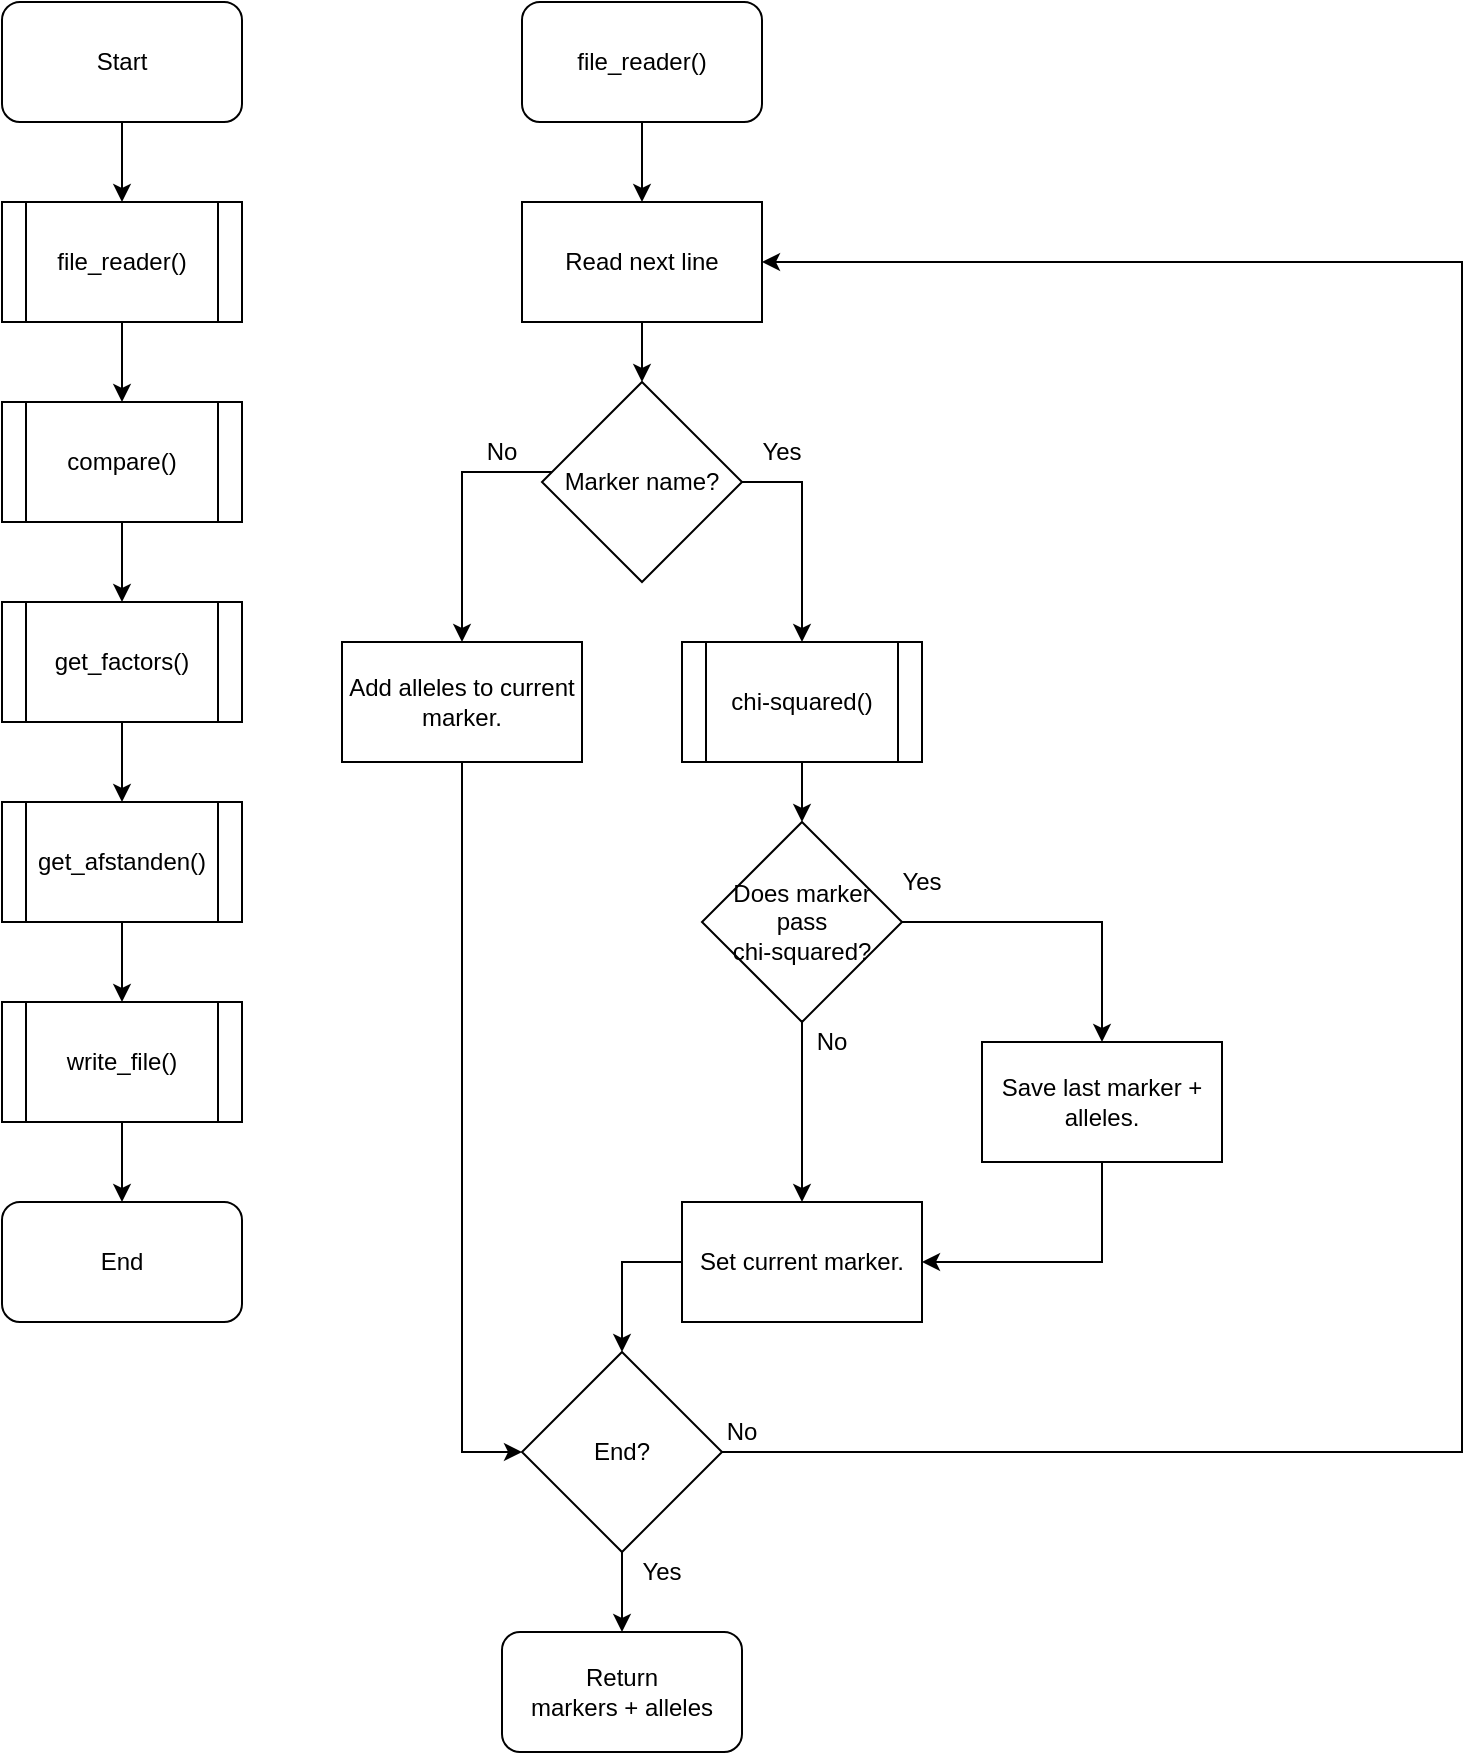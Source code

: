 <mxfile version="13.7.7" type="github">
  <diagram id="WIVu0mPp5h0rXaQMBpwR" name="Page-1">
    <mxGraphModel dx="1350" dy="775" grid="1" gridSize="10" guides="1" tooltips="1" connect="1" arrows="1" fold="1" page="1" pageScale="1" pageWidth="850" pageHeight="1100" math="0" shadow="0">
      <root>
        <mxCell id="0" />
        <mxCell id="1" parent="0" />
        <mxCell id="wkiomEM7Kk_rvFzbw4gm-9" style="edgeStyle=orthogonalEdgeStyle;rounded=0;orthogonalLoop=1;jettySize=auto;html=1;" edge="1" parent="1" source="wkiomEM7Kk_rvFzbw4gm-1" target="wkiomEM7Kk_rvFzbw4gm-2">
          <mxGeometry relative="1" as="geometry" />
        </mxCell>
        <mxCell id="wkiomEM7Kk_rvFzbw4gm-1" value="&lt;div&gt;Start&lt;/div&gt;" style="rounded=1;whiteSpace=wrap;html=1;" vertex="1" parent="1">
          <mxGeometry x="30" y="20" width="120" height="60" as="geometry" />
        </mxCell>
        <mxCell id="wkiomEM7Kk_rvFzbw4gm-10" style="edgeStyle=orthogonalEdgeStyle;rounded=0;orthogonalLoop=1;jettySize=auto;html=1;" edge="1" parent="1" source="wkiomEM7Kk_rvFzbw4gm-2" target="wkiomEM7Kk_rvFzbw4gm-3">
          <mxGeometry relative="1" as="geometry" />
        </mxCell>
        <mxCell id="wkiomEM7Kk_rvFzbw4gm-2" value="file_reader()" style="shape=process;whiteSpace=wrap;html=1;backgroundOutline=1;" vertex="1" parent="1">
          <mxGeometry x="30" y="120" width="120" height="60" as="geometry" />
        </mxCell>
        <mxCell id="wkiomEM7Kk_rvFzbw4gm-11" style="edgeStyle=orthogonalEdgeStyle;rounded=0;orthogonalLoop=1;jettySize=auto;html=1;" edge="1" parent="1" source="wkiomEM7Kk_rvFzbw4gm-3" target="wkiomEM7Kk_rvFzbw4gm-4">
          <mxGeometry relative="1" as="geometry" />
        </mxCell>
        <mxCell id="wkiomEM7Kk_rvFzbw4gm-3" value="compare()" style="shape=process;whiteSpace=wrap;html=1;backgroundOutline=1;" vertex="1" parent="1">
          <mxGeometry x="30" y="220" width="120" height="60" as="geometry" />
        </mxCell>
        <mxCell id="wkiomEM7Kk_rvFzbw4gm-12" style="edgeStyle=orthogonalEdgeStyle;rounded=0;orthogonalLoop=1;jettySize=auto;html=1;" edge="1" parent="1" source="wkiomEM7Kk_rvFzbw4gm-4" target="wkiomEM7Kk_rvFzbw4gm-5">
          <mxGeometry relative="1" as="geometry" />
        </mxCell>
        <mxCell id="wkiomEM7Kk_rvFzbw4gm-4" value="get_factors()" style="shape=process;whiteSpace=wrap;html=1;backgroundOutline=1;" vertex="1" parent="1">
          <mxGeometry x="30" y="320" width="120" height="60" as="geometry" />
        </mxCell>
        <mxCell id="wkiomEM7Kk_rvFzbw4gm-13" style="edgeStyle=orthogonalEdgeStyle;rounded=0;orthogonalLoop=1;jettySize=auto;html=1;" edge="1" parent="1" source="wkiomEM7Kk_rvFzbw4gm-5" target="wkiomEM7Kk_rvFzbw4gm-6">
          <mxGeometry relative="1" as="geometry" />
        </mxCell>
        <mxCell id="wkiomEM7Kk_rvFzbw4gm-5" value="get_afstanden()" style="shape=process;whiteSpace=wrap;html=1;backgroundOutline=1;" vertex="1" parent="1">
          <mxGeometry x="30" y="420" width="120" height="60" as="geometry" />
        </mxCell>
        <mxCell id="wkiomEM7Kk_rvFzbw4gm-14" style="edgeStyle=orthogonalEdgeStyle;rounded=0;orthogonalLoop=1;jettySize=auto;html=1;" edge="1" parent="1" source="wkiomEM7Kk_rvFzbw4gm-6" target="wkiomEM7Kk_rvFzbw4gm-7">
          <mxGeometry relative="1" as="geometry" />
        </mxCell>
        <mxCell id="wkiomEM7Kk_rvFzbw4gm-6" value="write_file()" style="shape=process;whiteSpace=wrap;html=1;backgroundOutline=1;" vertex="1" parent="1">
          <mxGeometry x="30" y="520" width="120" height="60" as="geometry" />
        </mxCell>
        <mxCell id="wkiomEM7Kk_rvFzbw4gm-7" value="End" style="rounded=1;whiteSpace=wrap;html=1;" vertex="1" parent="1">
          <mxGeometry x="30" y="620" width="120" height="60" as="geometry" />
        </mxCell>
        <mxCell id="wkiomEM7Kk_rvFzbw4gm-31" style="edgeStyle=orthogonalEdgeStyle;rounded=0;orthogonalLoop=1;jettySize=auto;html=1;" edge="1" parent="1" source="wkiomEM7Kk_rvFzbw4gm-15" target="wkiomEM7Kk_rvFzbw4gm-16">
          <mxGeometry relative="1" as="geometry" />
        </mxCell>
        <mxCell id="wkiomEM7Kk_rvFzbw4gm-15" value="file_reader()" style="rounded=1;whiteSpace=wrap;html=1;" vertex="1" parent="1">
          <mxGeometry x="290" y="20" width="120" height="60" as="geometry" />
        </mxCell>
        <mxCell id="wkiomEM7Kk_rvFzbw4gm-30" style="edgeStyle=orthogonalEdgeStyle;rounded=0;orthogonalLoop=1;jettySize=auto;html=1;" edge="1" parent="1" source="wkiomEM7Kk_rvFzbw4gm-16" target="wkiomEM7Kk_rvFzbw4gm-18">
          <mxGeometry relative="1" as="geometry" />
        </mxCell>
        <mxCell id="wkiomEM7Kk_rvFzbw4gm-16" value="Read next line" style="rounded=0;whiteSpace=wrap;html=1;" vertex="1" parent="1">
          <mxGeometry x="290" y="120" width="120" height="60" as="geometry" />
        </mxCell>
        <mxCell id="wkiomEM7Kk_rvFzbw4gm-24" style="edgeStyle=orthogonalEdgeStyle;rounded=0;orthogonalLoop=1;jettySize=auto;html=1;entryX=1;entryY=0.5;entryDx=0;entryDy=0;" edge="1" parent="1" source="wkiomEM7Kk_rvFzbw4gm-17" target="wkiomEM7Kk_rvFzbw4gm-16">
          <mxGeometry relative="1" as="geometry">
            <mxPoint x="470" y="165" as="targetPoint" />
            <Array as="points">
              <mxPoint x="760" y="745" />
              <mxPoint x="760" y="150" />
            </Array>
          </mxGeometry>
        </mxCell>
        <mxCell id="wkiomEM7Kk_rvFzbw4gm-35" style="edgeStyle=orthogonalEdgeStyle;rounded=0;orthogonalLoop=1;jettySize=auto;html=1;" edge="1" parent="1" source="wkiomEM7Kk_rvFzbw4gm-17" target="wkiomEM7Kk_rvFzbw4gm-34">
          <mxGeometry relative="1" as="geometry" />
        </mxCell>
        <mxCell id="wkiomEM7Kk_rvFzbw4gm-17" value="End?" style="rhombus;whiteSpace=wrap;html=1;" vertex="1" parent="1">
          <mxGeometry x="290" y="695" width="100" height="100" as="geometry" />
        </mxCell>
        <mxCell id="wkiomEM7Kk_rvFzbw4gm-22" style="edgeStyle=orthogonalEdgeStyle;rounded=0;orthogonalLoop=1;jettySize=auto;html=1;entryX=0.5;entryY=0;entryDx=0;entryDy=0;" edge="1" parent="1" source="wkiomEM7Kk_rvFzbw4gm-18" target="wkiomEM7Kk_rvFzbw4gm-19">
          <mxGeometry relative="1" as="geometry">
            <Array as="points">
              <mxPoint x="260" y="255" />
            </Array>
          </mxGeometry>
        </mxCell>
        <mxCell id="wkiomEM7Kk_rvFzbw4gm-37" style="edgeStyle=orthogonalEdgeStyle;rounded=0;orthogonalLoop=1;jettySize=auto;html=1;" edge="1" parent="1" source="wkiomEM7Kk_rvFzbw4gm-18" target="wkiomEM7Kk_rvFzbw4gm-36">
          <mxGeometry relative="1" as="geometry">
            <Array as="points">
              <mxPoint x="430" y="260" />
            </Array>
          </mxGeometry>
        </mxCell>
        <mxCell id="wkiomEM7Kk_rvFzbw4gm-18" value="Marker name?" style="rhombus;whiteSpace=wrap;html=1;" vertex="1" parent="1">
          <mxGeometry x="300" y="210" width="100" height="100" as="geometry" />
        </mxCell>
        <mxCell id="wkiomEM7Kk_rvFzbw4gm-23" style="edgeStyle=orthogonalEdgeStyle;rounded=0;orthogonalLoop=1;jettySize=auto;html=1;entryX=0;entryY=0.5;entryDx=0;entryDy=0;" edge="1" parent="1" source="wkiomEM7Kk_rvFzbw4gm-19" target="wkiomEM7Kk_rvFzbw4gm-17">
          <mxGeometry relative="1" as="geometry">
            <Array as="points">
              <mxPoint x="260" y="745" />
            </Array>
          </mxGeometry>
        </mxCell>
        <mxCell id="wkiomEM7Kk_rvFzbw4gm-19" value="Add alleles to current marker." style="rounded=0;whiteSpace=wrap;html=1;" vertex="1" parent="1">
          <mxGeometry x="200" y="340" width="120" height="60" as="geometry" />
        </mxCell>
        <mxCell id="wkiomEM7Kk_rvFzbw4gm-42" style="edgeStyle=orthogonalEdgeStyle;rounded=0;orthogonalLoop=1;jettySize=auto;html=1;entryX=1;entryY=0.5;entryDx=0;entryDy=0;" edge="1" parent="1" source="wkiomEM7Kk_rvFzbw4gm-20" target="wkiomEM7Kk_rvFzbw4gm-21">
          <mxGeometry relative="1" as="geometry">
            <Array as="points">
              <mxPoint x="580" y="650" />
            </Array>
          </mxGeometry>
        </mxCell>
        <mxCell id="wkiomEM7Kk_rvFzbw4gm-20" value="Save last marker + alleles." style="rounded=0;whiteSpace=wrap;html=1;" vertex="1" parent="1">
          <mxGeometry x="520" y="540" width="120" height="60" as="geometry" />
        </mxCell>
        <mxCell id="wkiomEM7Kk_rvFzbw4gm-27" style="edgeStyle=orthogonalEdgeStyle;rounded=0;orthogonalLoop=1;jettySize=auto;html=1;" edge="1" parent="1" source="wkiomEM7Kk_rvFzbw4gm-21" target="wkiomEM7Kk_rvFzbw4gm-17">
          <mxGeometry relative="1" as="geometry">
            <Array as="points">
              <mxPoint x="340" y="650" />
            </Array>
          </mxGeometry>
        </mxCell>
        <mxCell id="wkiomEM7Kk_rvFzbw4gm-21" value="Set current marker." style="rounded=0;whiteSpace=wrap;html=1;" vertex="1" parent="1">
          <mxGeometry x="370" y="620" width="120" height="60" as="geometry" />
        </mxCell>
        <mxCell id="wkiomEM7Kk_rvFzbw4gm-28" value="Yes" style="text;html=1;strokeColor=none;fillColor=none;align=center;verticalAlign=middle;whiteSpace=wrap;rounded=0;" vertex="1" parent="1">
          <mxGeometry x="400" y="235" width="40" height="20" as="geometry" />
        </mxCell>
        <mxCell id="wkiomEM7Kk_rvFzbw4gm-29" value="&lt;div&gt;No&lt;/div&gt;" style="text;html=1;strokeColor=none;fillColor=none;align=center;verticalAlign=middle;whiteSpace=wrap;rounded=0;" vertex="1" parent="1">
          <mxGeometry x="260" y="235" width="40" height="20" as="geometry" />
        </mxCell>
        <mxCell id="wkiomEM7Kk_rvFzbw4gm-32" value="No" style="text;html=1;strokeColor=none;fillColor=none;align=center;verticalAlign=middle;whiteSpace=wrap;rounded=0;" vertex="1" parent="1">
          <mxGeometry x="380" y="725" width="40" height="20" as="geometry" />
        </mxCell>
        <mxCell id="wkiomEM7Kk_rvFzbw4gm-33" value="Yes" style="text;html=1;strokeColor=none;fillColor=none;align=center;verticalAlign=middle;whiteSpace=wrap;rounded=0;" vertex="1" parent="1">
          <mxGeometry x="340" y="795" width="40" height="20" as="geometry" />
        </mxCell>
        <mxCell id="wkiomEM7Kk_rvFzbw4gm-34" value="&lt;div&gt;Return &lt;br&gt;&lt;/div&gt;&lt;div&gt;markers + alleles&lt;/div&gt;" style="rounded=1;whiteSpace=wrap;html=1;" vertex="1" parent="1">
          <mxGeometry x="280" y="835" width="120" height="60" as="geometry" />
        </mxCell>
        <mxCell id="wkiomEM7Kk_rvFzbw4gm-44" style="edgeStyle=orthogonalEdgeStyle;rounded=0;orthogonalLoop=1;jettySize=auto;html=1;" edge="1" parent="1" source="wkiomEM7Kk_rvFzbw4gm-36" target="wkiomEM7Kk_rvFzbw4gm-38">
          <mxGeometry relative="1" as="geometry" />
        </mxCell>
        <mxCell id="wkiomEM7Kk_rvFzbw4gm-36" value="chi-squared()" style="shape=process;whiteSpace=wrap;html=1;backgroundOutline=1;" vertex="1" parent="1">
          <mxGeometry x="370" y="340" width="120" height="60" as="geometry" />
        </mxCell>
        <mxCell id="wkiomEM7Kk_rvFzbw4gm-41" style="edgeStyle=orthogonalEdgeStyle;rounded=0;orthogonalLoop=1;jettySize=auto;html=1;entryX=0.5;entryY=0;entryDx=0;entryDy=0;" edge="1" parent="1" source="wkiomEM7Kk_rvFzbw4gm-38" target="wkiomEM7Kk_rvFzbw4gm-20">
          <mxGeometry relative="1" as="geometry">
            <mxPoint x="580" y="530" as="targetPoint" />
            <Array as="points">
              <mxPoint x="580" y="480" />
            </Array>
          </mxGeometry>
        </mxCell>
        <mxCell id="wkiomEM7Kk_rvFzbw4gm-43" style="edgeStyle=orthogonalEdgeStyle;rounded=0;orthogonalLoop=1;jettySize=auto;html=1;" edge="1" parent="1" source="wkiomEM7Kk_rvFzbw4gm-38" target="wkiomEM7Kk_rvFzbw4gm-21">
          <mxGeometry relative="1" as="geometry" />
        </mxCell>
        <mxCell id="wkiomEM7Kk_rvFzbw4gm-38" value="&lt;div&gt;Does marker &lt;br&gt;&lt;/div&gt;&lt;div&gt;pass &lt;br&gt;&lt;/div&gt;&lt;div&gt;chi-squared?&lt;/div&gt;" style="rhombus;whiteSpace=wrap;html=1;" vertex="1" parent="1">
          <mxGeometry x="380" y="430" width="100" height="100" as="geometry" />
        </mxCell>
        <mxCell id="wkiomEM7Kk_rvFzbw4gm-45" value="&lt;div&gt;Yes&lt;/div&gt;" style="text;html=1;strokeColor=none;fillColor=none;align=center;verticalAlign=middle;whiteSpace=wrap;rounded=0;" vertex="1" parent="1">
          <mxGeometry x="470" y="450" width="40" height="20" as="geometry" />
        </mxCell>
        <mxCell id="wkiomEM7Kk_rvFzbw4gm-46" value="No" style="text;html=1;strokeColor=none;fillColor=none;align=center;verticalAlign=middle;whiteSpace=wrap;rounded=0;" vertex="1" parent="1">
          <mxGeometry x="425" y="530" width="40" height="20" as="geometry" />
        </mxCell>
      </root>
    </mxGraphModel>
  </diagram>
</mxfile>
